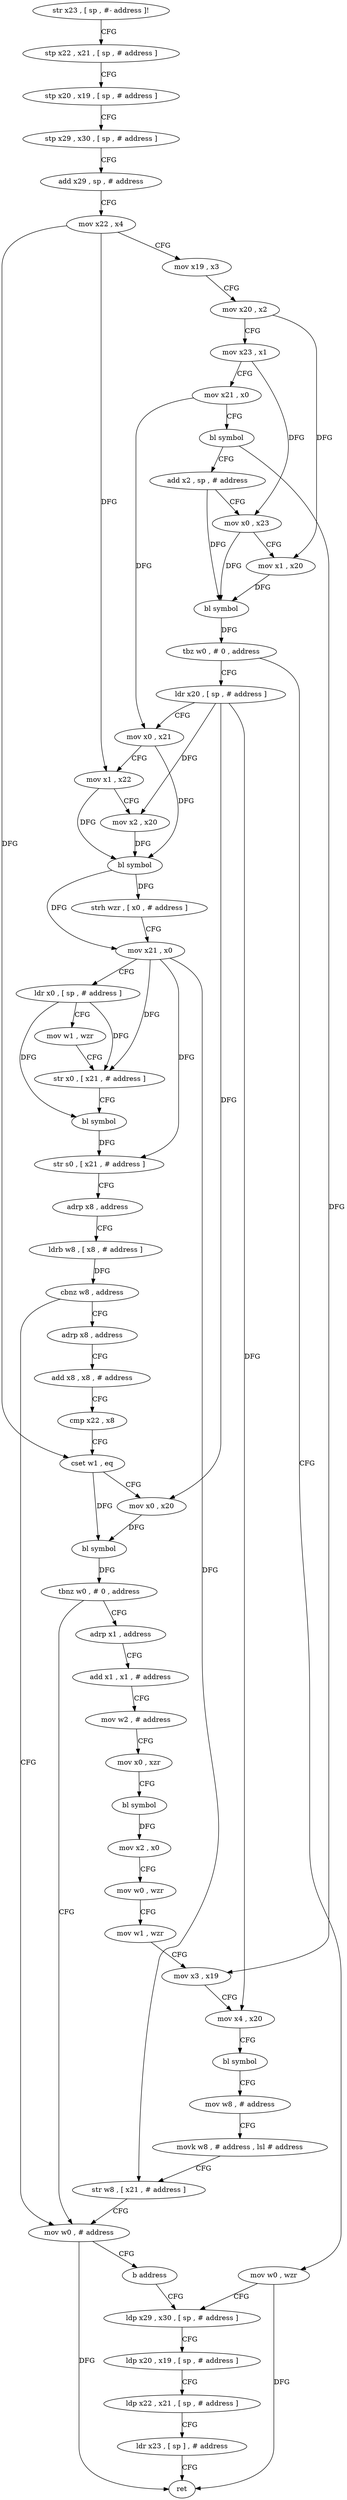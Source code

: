 digraph "func" {
"4255032" [label = "str x23 , [ sp , #- address ]!" ]
"4255036" [label = "stp x22 , x21 , [ sp , # address ]" ]
"4255040" [label = "stp x20 , x19 , [ sp , # address ]" ]
"4255044" [label = "stp x29 , x30 , [ sp , # address ]" ]
"4255048" [label = "add x29 , sp , # address" ]
"4255052" [label = "mov x22 , x4" ]
"4255056" [label = "mov x19 , x3" ]
"4255060" [label = "mov x20 , x2" ]
"4255064" [label = "mov x23 , x1" ]
"4255068" [label = "mov x21 , x0" ]
"4255072" [label = "bl symbol" ]
"4255076" [label = "add x2 , sp , # address" ]
"4255080" [label = "mov x0 , x23" ]
"4255084" [label = "mov x1 , x20" ]
"4255088" [label = "bl symbol" ]
"4255092" [label = "tbz w0 , # 0 , address" ]
"4255248" [label = "mov w0 , wzr" ]
"4255096" [label = "ldr x20 , [ sp , # address ]" ]
"4255252" [label = "ldp x29 , x30 , [ sp , # address ]" ]
"4255100" [label = "mov x0 , x21" ]
"4255104" [label = "mov x1 , x22" ]
"4255108" [label = "mov x2 , x20" ]
"4255112" [label = "bl symbol" ]
"4255116" [label = "strh wzr , [ x0 , # address ]" ]
"4255120" [label = "mov x21 , x0" ]
"4255124" [label = "ldr x0 , [ sp , # address ]" ]
"4255128" [label = "mov w1 , wzr" ]
"4255132" [label = "str x0 , [ x21 , # address ]" ]
"4255136" [label = "bl symbol" ]
"4255140" [label = "str s0 , [ x21 , # address ]" ]
"4255144" [label = "adrp x8 , address" ]
"4255148" [label = "ldrb w8 , [ x8 , # address ]" ]
"4255152" [label = "cbnz w8 , address" ]
"4255240" [label = "mov w0 , # address" ]
"4255156" [label = "adrp x8 , address" ]
"4255244" [label = "b address" ]
"4255160" [label = "add x8 , x8 , # address" ]
"4255164" [label = "cmp x22 , x8" ]
"4255168" [label = "cset w1 , eq" ]
"4255172" [label = "mov x0 , x20" ]
"4255176" [label = "bl symbol" ]
"4255180" [label = "tbnz w0 , # 0 , address" ]
"4255184" [label = "adrp x1 , address" ]
"4255256" [label = "ldp x20 , x19 , [ sp , # address ]" ]
"4255260" [label = "ldp x22 , x21 , [ sp , # address ]" ]
"4255264" [label = "ldr x23 , [ sp ] , # address" ]
"4255268" [label = "ret" ]
"4255188" [label = "add x1 , x1 , # address" ]
"4255192" [label = "mov w2 , # address" ]
"4255196" [label = "mov x0 , xzr" ]
"4255200" [label = "bl symbol" ]
"4255204" [label = "mov x2 , x0" ]
"4255208" [label = "mov w0 , wzr" ]
"4255212" [label = "mov w1 , wzr" ]
"4255216" [label = "mov x3 , x19" ]
"4255220" [label = "mov x4 , x20" ]
"4255224" [label = "bl symbol" ]
"4255228" [label = "mov w8 , # address" ]
"4255232" [label = "movk w8 , # address , lsl # address" ]
"4255236" [label = "str w8 , [ x21 , # address ]" ]
"4255032" -> "4255036" [ label = "CFG" ]
"4255036" -> "4255040" [ label = "CFG" ]
"4255040" -> "4255044" [ label = "CFG" ]
"4255044" -> "4255048" [ label = "CFG" ]
"4255048" -> "4255052" [ label = "CFG" ]
"4255052" -> "4255056" [ label = "CFG" ]
"4255052" -> "4255104" [ label = "DFG" ]
"4255052" -> "4255168" [ label = "DFG" ]
"4255056" -> "4255060" [ label = "CFG" ]
"4255060" -> "4255064" [ label = "CFG" ]
"4255060" -> "4255084" [ label = "DFG" ]
"4255064" -> "4255068" [ label = "CFG" ]
"4255064" -> "4255080" [ label = "DFG" ]
"4255068" -> "4255072" [ label = "CFG" ]
"4255068" -> "4255100" [ label = "DFG" ]
"4255072" -> "4255076" [ label = "CFG" ]
"4255072" -> "4255216" [ label = "DFG" ]
"4255076" -> "4255080" [ label = "CFG" ]
"4255076" -> "4255088" [ label = "DFG" ]
"4255080" -> "4255084" [ label = "CFG" ]
"4255080" -> "4255088" [ label = "DFG" ]
"4255084" -> "4255088" [ label = "DFG" ]
"4255088" -> "4255092" [ label = "DFG" ]
"4255092" -> "4255248" [ label = "CFG" ]
"4255092" -> "4255096" [ label = "CFG" ]
"4255248" -> "4255252" [ label = "CFG" ]
"4255248" -> "4255268" [ label = "DFG" ]
"4255096" -> "4255100" [ label = "CFG" ]
"4255096" -> "4255108" [ label = "DFG" ]
"4255096" -> "4255172" [ label = "DFG" ]
"4255096" -> "4255220" [ label = "DFG" ]
"4255252" -> "4255256" [ label = "CFG" ]
"4255100" -> "4255104" [ label = "CFG" ]
"4255100" -> "4255112" [ label = "DFG" ]
"4255104" -> "4255108" [ label = "CFG" ]
"4255104" -> "4255112" [ label = "DFG" ]
"4255108" -> "4255112" [ label = "DFG" ]
"4255112" -> "4255116" [ label = "DFG" ]
"4255112" -> "4255120" [ label = "DFG" ]
"4255116" -> "4255120" [ label = "CFG" ]
"4255120" -> "4255124" [ label = "CFG" ]
"4255120" -> "4255132" [ label = "DFG" ]
"4255120" -> "4255140" [ label = "DFG" ]
"4255120" -> "4255236" [ label = "DFG" ]
"4255124" -> "4255128" [ label = "CFG" ]
"4255124" -> "4255132" [ label = "DFG" ]
"4255124" -> "4255136" [ label = "DFG" ]
"4255128" -> "4255132" [ label = "CFG" ]
"4255132" -> "4255136" [ label = "CFG" ]
"4255136" -> "4255140" [ label = "DFG" ]
"4255140" -> "4255144" [ label = "CFG" ]
"4255144" -> "4255148" [ label = "CFG" ]
"4255148" -> "4255152" [ label = "DFG" ]
"4255152" -> "4255240" [ label = "CFG" ]
"4255152" -> "4255156" [ label = "CFG" ]
"4255240" -> "4255244" [ label = "CFG" ]
"4255240" -> "4255268" [ label = "DFG" ]
"4255156" -> "4255160" [ label = "CFG" ]
"4255244" -> "4255252" [ label = "CFG" ]
"4255160" -> "4255164" [ label = "CFG" ]
"4255164" -> "4255168" [ label = "CFG" ]
"4255168" -> "4255172" [ label = "CFG" ]
"4255168" -> "4255176" [ label = "DFG" ]
"4255172" -> "4255176" [ label = "DFG" ]
"4255176" -> "4255180" [ label = "DFG" ]
"4255180" -> "4255240" [ label = "CFG" ]
"4255180" -> "4255184" [ label = "CFG" ]
"4255184" -> "4255188" [ label = "CFG" ]
"4255256" -> "4255260" [ label = "CFG" ]
"4255260" -> "4255264" [ label = "CFG" ]
"4255264" -> "4255268" [ label = "CFG" ]
"4255188" -> "4255192" [ label = "CFG" ]
"4255192" -> "4255196" [ label = "CFG" ]
"4255196" -> "4255200" [ label = "CFG" ]
"4255200" -> "4255204" [ label = "DFG" ]
"4255204" -> "4255208" [ label = "CFG" ]
"4255208" -> "4255212" [ label = "CFG" ]
"4255212" -> "4255216" [ label = "CFG" ]
"4255216" -> "4255220" [ label = "CFG" ]
"4255220" -> "4255224" [ label = "CFG" ]
"4255224" -> "4255228" [ label = "CFG" ]
"4255228" -> "4255232" [ label = "CFG" ]
"4255232" -> "4255236" [ label = "CFG" ]
"4255236" -> "4255240" [ label = "CFG" ]
}
